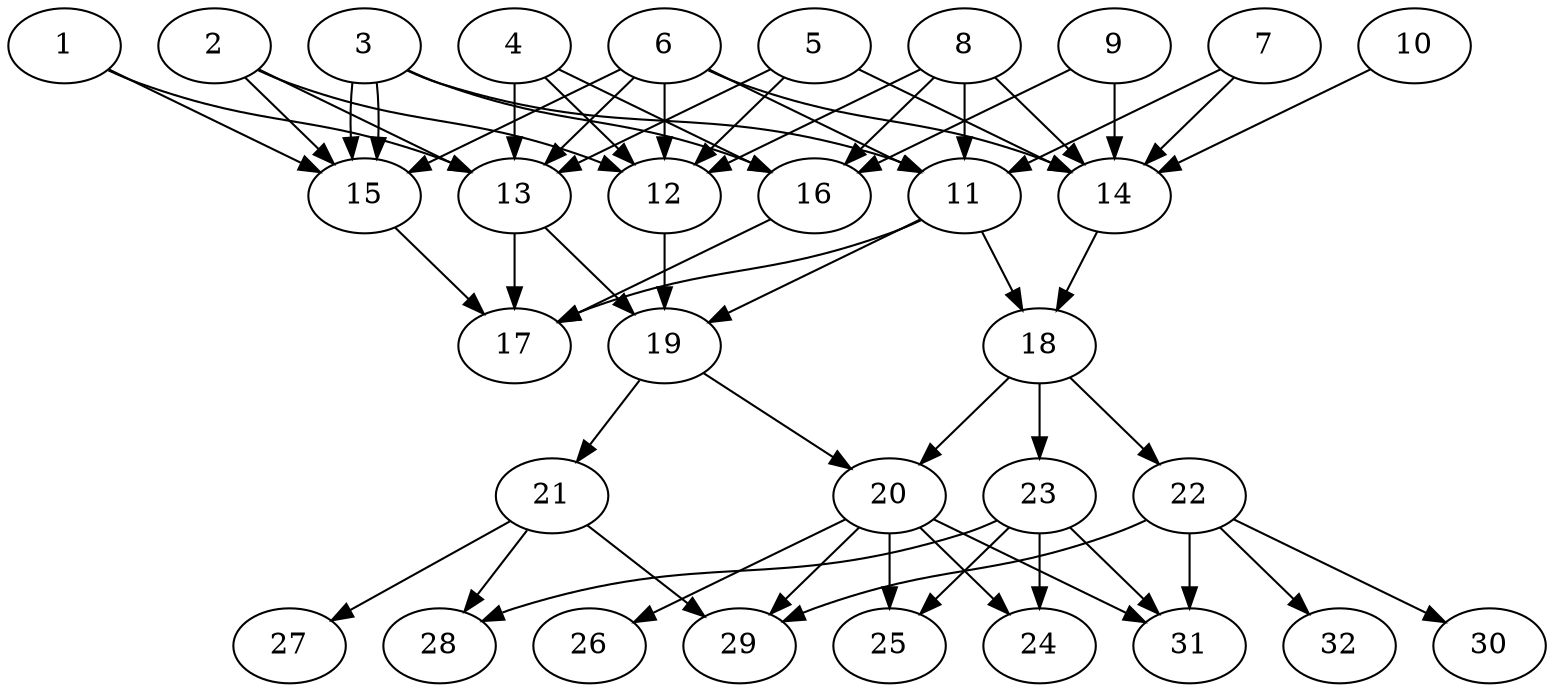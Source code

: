 // DAG (tier=2-normal, mode=data, n=32, ccr=0.432, fat=0.564, density=0.551, regular=0.425, jump=0.135, mindata=2097152, maxdata=16777216)
// DAG automatically generated by daggen at Sun Aug 24 16:33:34 2025
// /home/ermia/Project/Environments/daggen/bin/daggen --dot --ccr 0.432 --fat 0.564 --regular 0.425 --density 0.551 --jump 0.135 --mindata 2097152 --maxdata 16777216 -n 32 
digraph G {
  1 [size="1980812879944310", alpha="0.19", expect_size="990406439972155"]
  1 -> 13 [size ="127263781683200"]
  1 -> 15 [size ="127263781683200"]
  2 [size="281075292652524256", alpha="0.02", expect_size="140537646326262128"]
  2 -> 12 [size ="316453223923712"]
  2 -> 13 [size ="316453223923712"]
  2 -> 15 [size ="316453223923712"]
  3 [size="537275795366169542656", alpha="0.01", expect_size="268637897683084771328"]
  3 -> 11 [size ="528714844602368"]
  3 -> 15 [size ="528714844602368"]
  3 -> 15 [size ="528714844602368"]
  3 -> 16 [size ="528714844602368"]
  4 [size="2349768303415748722688", alpha="0.02", expect_size="1174884151707874361344"]
  4 -> 12 [size ="1413969411571712"]
  4 -> 13 [size ="1413969411571712"]
  4 -> 16 [size ="1413969411571712"]
  5 [size="12823027303018158", alpha="0.09", expect_size="6411513651509079"]
  5 -> 12 [size ="248979791020032"]
  5 -> 13 [size ="248979791020032"]
  5 -> 14 [size ="248979791020032"]
  6 [size="30825876136260534272", alpha="0.14", expect_size="15412938068130267136"]
  6 -> 11 [size ="78650279985152"]
  6 -> 12 [size ="78650279985152"]
  6 -> 13 [size ="78650279985152"]
  6 -> 14 [size ="78650279985152"]
  6 -> 15 [size ="78650279985152"]
  7 [size="8952744280909844", alpha="0.18", expect_size="4476372140454922"]
  7 -> 11 [size ="543602769920000"]
  7 -> 14 [size ="543602769920000"]
  8 [size="118673054225741643776", alpha="0.06", expect_size="59336527112870821888"]
  8 -> 11 [size ="193193006071808"]
  8 -> 12 [size ="193193006071808"]
  8 -> 14 [size ="193193006071808"]
  8 -> 16 [size ="193193006071808"]
  9 [size="4600641454715135066112", alpha="0.06", expect_size="2300320727357567533056"]
  9 -> 14 [size ="2212936298790912"]
  9 -> 16 [size ="2212936298790912"]
  10 [size="1338005085504871071744", alpha="0.00", expect_size="669002542752435535872"]
  10 -> 14 [size ="971393432813568"]
  11 [size="12377945400668061696", alpha="0.16", expect_size="6188972700334030848"]
  11 -> 17 [size ="42807746101248"]
  11 -> 18 [size ="42807746101248"]
  11 -> 19 [size ="42807746101248"]
  12 [size="1833882534823278848", alpha="0.02", expect_size="916941267411639424"]
  12 -> 19 [size ="1726199575347200"]
  13 [size="62819984090877008", alpha="0.02", expect_size="31409992045438504"]
  13 -> 17 [size ="52933324439552"]
  13 -> 19 [size ="52933324439552"]
  14 [size="5498672688570185", alpha="0.11", expect_size="2749336344285092"]
  14 -> 18 [size ="122025691578368"]
  15 [size="2762783433000482766848", alpha="0.00", expect_size="1381391716500241383424"]
  15 -> 17 [size ="1575147454595072"]
  16 [size="4122106416150503", alpha="0.05", expect_size="2061053208075251"]
  16 -> 17 [size ="281026286845952"]
  17 [size="1420592871509373440", alpha="0.03", expect_size="710296435754686720"]
  18 [size="1345436271843097600", alpha="0.08", expect_size="672718135921548800"]
  18 -> 20 [size ="495682586673152"]
  18 -> 22 [size ="495682586673152"]
  18 -> 23 [size ="495682586673152"]
  19 [size="54432355107391668224", alpha="0.19", expect_size="27216177553695834112"]
  19 -> 20 [size ="114902127607808"]
  19 -> 21 [size ="114902127607808"]
  20 [size="7239646290671346", alpha="0.10", expect_size="3619823145335673"]
  20 -> 24 [size ="665507271278592"]
  20 -> 25 [size ="665507271278592"]
  20 -> 26 [size ="665507271278592"]
  20 -> 29 [size ="665507271278592"]
  20 -> 31 [size ="665507271278592"]
  21 [size="523388368633987072000", alpha="0.11", expect_size="261694184316993536000"]
  21 -> 27 [size ="519564374835200"]
  21 -> 28 [size ="519564374835200"]
  21 -> 29 [size ="519564374835200"]
  22 [size="248059533563206303744", alpha="0.02", expect_size="124029766781603151872"]
  22 -> 29 [size ="315835251949568"]
  22 -> 30 [size ="315835251949568"]
  22 -> 31 [size ="315835251949568"]
  22 -> 32 [size ="315835251949568"]
  23 [size="2839698289157143003136", alpha="0.02", expect_size="1419849144578571501568"]
  23 -> 24 [size ="1604247804182528"]
  23 -> 25 [size ="1604247804182528"]
  23 -> 28 [size ="1604247804182528"]
  23 -> 31 [size ="1604247804182528"]
  24 [size="1441267268051779190784", alpha="0.03", expect_size="720633634025889595392"]
  25 [size="2286009684713330", alpha="0.08", expect_size="1143004842356665"]
  26 [size="45604568048397776", alpha="0.18", expect_size="22802284024198888"]
  27 [size="1516220324673241481216", alpha="0.02", expect_size="758110162336620740608"]
  28 [size="164311898666528160", alpha="0.09", expect_size="82155949333264080"]
  29 [size="847153586232975744", alpha="0.17", expect_size="423576793116487872"]
  30 [size="580392432539718144", alpha="0.10", expect_size="290196216269859072"]
  31 [size="8936979368092294", alpha="0.04", expect_size="4468489684046147"]
  32 [size="1752437097915089408", alpha="0.10", expect_size="876218548957544704"]
}